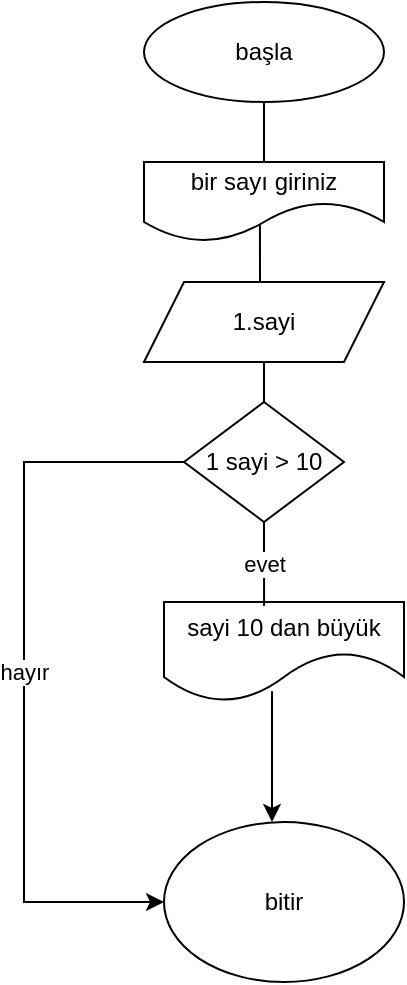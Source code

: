 <mxfile version="19.0.0" type="device"><diagram id="ub-bd7sHQQCau5OnSXVT" name="Page-1"><mxGraphModel dx="772" dy="1637" grid="1" gridSize="10" guides="1" tooltips="1" connect="1" arrows="1" fold="1" page="1" pageScale="1" pageWidth="827" pageHeight="1169" math="0" shadow="0"><root><mxCell id="0"/><mxCell id="1" parent="0"/><mxCell id="VNngKCCVrJrWSzGA0ch_-8" style="edgeStyle=orthogonalEdgeStyle;rounded=0;orthogonalLoop=1;jettySize=auto;html=1;exitX=0.483;exitY=0.717;exitDx=0;exitDy=0;startArrow=none;exitPerimeter=0;" edge="1" parent="1" source="VNngKCCVrJrWSzGA0ch_-4"><mxGeometry relative="1" as="geometry"><mxPoint x="250" y="130" as="targetPoint"/></mxGeometry></mxCell><mxCell id="VNngKCCVrJrWSzGA0ch_-1" value="başla" style="ellipse;whiteSpace=wrap;html=1;" vertex="1" parent="1"><mxGeometry x="190" y="-20" width="120" height="50" as="geometry"/></mxCell><mxCell id="VNngKCCVrJrWSzGA0ch_-2" value="bitir&lt;br&gt;" style="ellipse;whiteSpace=wrap;html=1;" vertex="1" parent="1"><mxGeometry x="200" y="390" width="120" height="80" as="geometry"/></mxCell><mxCell id="VNngKCCVrJrWSzGA0ch_-9" style="edgeStyle=none;rounded=0;orthogonalLoop=1;jettySize=auto;html=1;exitX=0.45;exitY=0.893;exitDx=0;exitDy=0;startArrow=none;exitPerimeter=0;" edge="1" parent="1" source="VNngKCCVrJrWSzGA0ch_-7"><mxGeometry relative="1" as="geometry"><mxPoint x="254" y="390" as="targetPoint"/><Array as="points"/></mxGeometry></mxCell><mxCell id="VNngKCCVrJrWSzGA0ch_-5" value="1.sayi" style="shape=parallelogram;perimeter=parallelogramPerimeter;whiteSpace=wrap;html=1;fixedSize=1;" vertex="1" parent="1"><mxGeometry x="190" y="120" width="120" height="40" as="geometry"/></mxCell><mxCell id="VNngKCCVrJrWSzGA0ch_-4" value="bir sayı giriniz" style="shape=document;whiteSpace=wrap;html=1;boundedLbl=1;size=0.5;" vertex="1" parent="1"><mxGeometry x="190" y="60" width="120" height="40" as="geometry"/></mxCell><mxCell id="VNngKCCVrJrWSzGA0ch_-11" value="" style="edgeStyle=orthogonalEdgeStyle;rounded=0;orthogonalLoop=1;jettySize=auto;html=1;exitX=0.5;exitY=1;exitDx=0;exitDy=0;endArrow=none;" edge="1" parent="1" source="VNngKCCVrJrWSzGA0ch_-1" target="VNngKCCVrJrWSzGA0ch_-4"><mxGeometry relative="1" as="geometry"><mxPoint x="250" y="80" as="sourcePoint"/><mxPoint x="250" y="230" as="targetPoint"/></mxGeometry></mxCell><mxCell id="VNngKCCVrJrWSzGA0ch_-26" value="hayır" style="edgeStyle=orthogonalEdgeStyle;rounded=0;orthogonalLoop=1;jettySize=auto;html=1;" edge="1" parent="1" source="VNngKCCVrJrWSzGA0ch_-10" target="VNngKCCVrJrWSzGA0ch_-2"><mxGeometry relative="1" as="geometry"><mxPoint x="190" y="440" as="targetPoint"/><Array as="points"><mxPoint x="130" y="210"/><mxPoint x="130" y="430"/></Array></mxGeometry></mxCell><mxCell id="VNngKCCVrJrWSzGA0ch_-10" value="1 sayi &amp;gt; 10" style="rhombus;whiteSpace=wrap;html=1;" vertex="1" parent="1"><mxGeometry x="210" y="180" width="80" height="60" as="geometry"/></mxCell><mxCell id="VNngKCCVrJrWSzGA0ch_-12" value="" style="edgeStyle=none;rounded=0;orthogonalLoop=1;jettySize=auto;html=1;exitX=0.5;exitY=1;exitDx=0;exitDy=0;endArrow=none;" edge="1" parent="1" source="VNngKCCVrJrWSzGA0ch_-5" target="VNngKCCVrJrWSzGA0ch_-10"><mxGeometry relative="1" as="geometry"><mxPoint x="250" y="120" as="sourcePoint"/><mxPoint x="258.71" y="390.009" as="targetPoint"/></mxGeometry></mxCell><mxCell id="VNngKCCVrJrWSzGA0ch_-7" value="sayi 10 dan büyük" style="shape=document;whiteSpace=wrap;html=1;boundedLbl=1;size=0.5;" vertex="1" parent="1"><mxGeometry x="200" y="280" width="120" height="50" as="geometry"/></mxCell><mxCell id="VNngKCCVrJrWSzGA0ch_-13" value="evet" style="edgeStyle=none;rounded=0;orthogonalLoop=1;jettySize=auto;html=1;exitX=0.5;exitY=1;exitDx=0;exitDy=0;startArrow=none;endArrow=none;entryX=0.417;entryY=0.04;entryDx=0;entryDy=0;entryPerimeter=0;" edge="1" parent="1" source="VNngKCCVrJrWSzGA0ch_-10" target="VNngKCCVrJrWSzGA0ch_-7"><mxGeometry relative="1" as="geometry"><mxPoint x="250" y="240" as="sourcePoint"/><mxPoint x="250" y="270" as="targetPoint"/><Array as="points"/></mxGeometry></mxCell></root></mxGraphModel></diagram></mxfile>